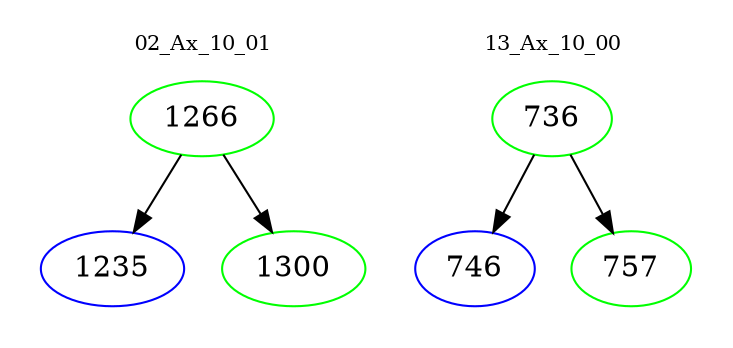 digraph{
subgraph cluster_0 {
color = white
label = "02_Ax_10_01";
fontsize=10;
T0_1266 [label="1266", color="green"]
T0_1266 -> T0_1235 [color="black"]
T0_1235 [label="1235", color="blue"]
T0_1266 -> T0_1300 [color="black"]
T0_1300 [label="1300", color="green"]
}
subgraph cluster_1 {
color = white
label = "13_Ax_10_00";
fontsize=10;
T1_736 [label="736", color="green"]
T1_736 -> T1_746 [color="black"]
T1_746 [label="746", color="blue"]
T1_736 -> T1_757 [color="black"]
T1_757 [label="757", color="green"]
}
}
